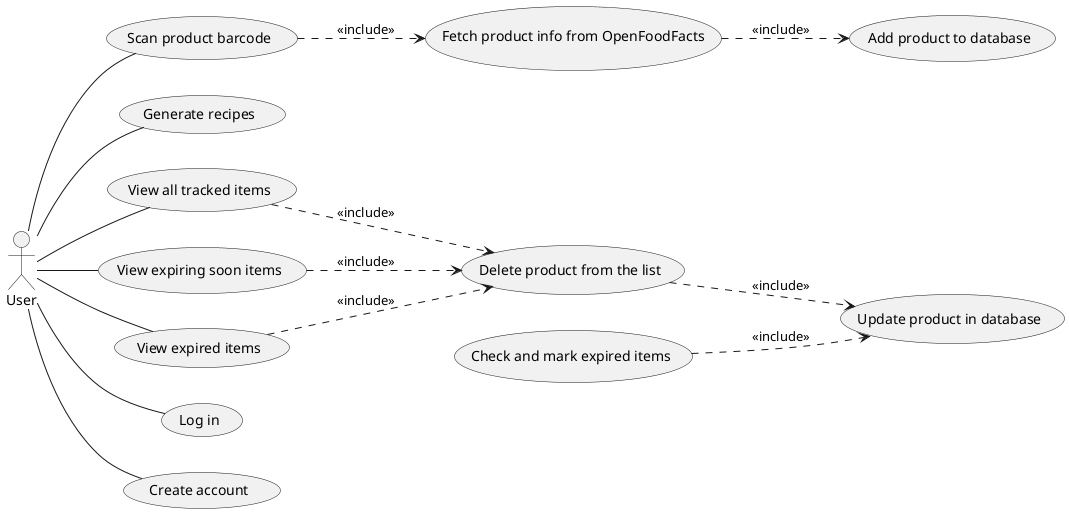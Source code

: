 @startuml Wasteguard Use Case Diagram (Revised)

left to right direction

actor User

    usecase "Scan product barcode" as UC1
    usecase "Generate recipes" as UC2
    usecase "View all tracked items" as UC3
    usecase "View expiring soon items" as UC4
    usecase "View expired items" as UC5

    usecase "Delete product from the list" as UC14

    usecase "Log in" as UC9
    usecase "Create account" as UC10

    usecase "Fetch product info from OpenFoodFacts" as UC15

    usecase "Add product to database" as UC11
    usecase "Check and mark expired items" as UC16
    usecase "Update product in database" as UC17

User -- UC1
User -- UC2
User -- UC3
User -- UC4
User -- UC5
User -- UC9
User -- UC10

UC1 ..> UC15 : <<include>>
UC15 ..> UC11 : <<include>>
UC14 ..> UC17 : <<include>>
UC16 ..> UC17 : <<include>>

UC3 ..> UC14 : <<include>>
UC4 ..> UC14 : <<include>>
UC5 ..> UC14 : <<include>>


@enduml
